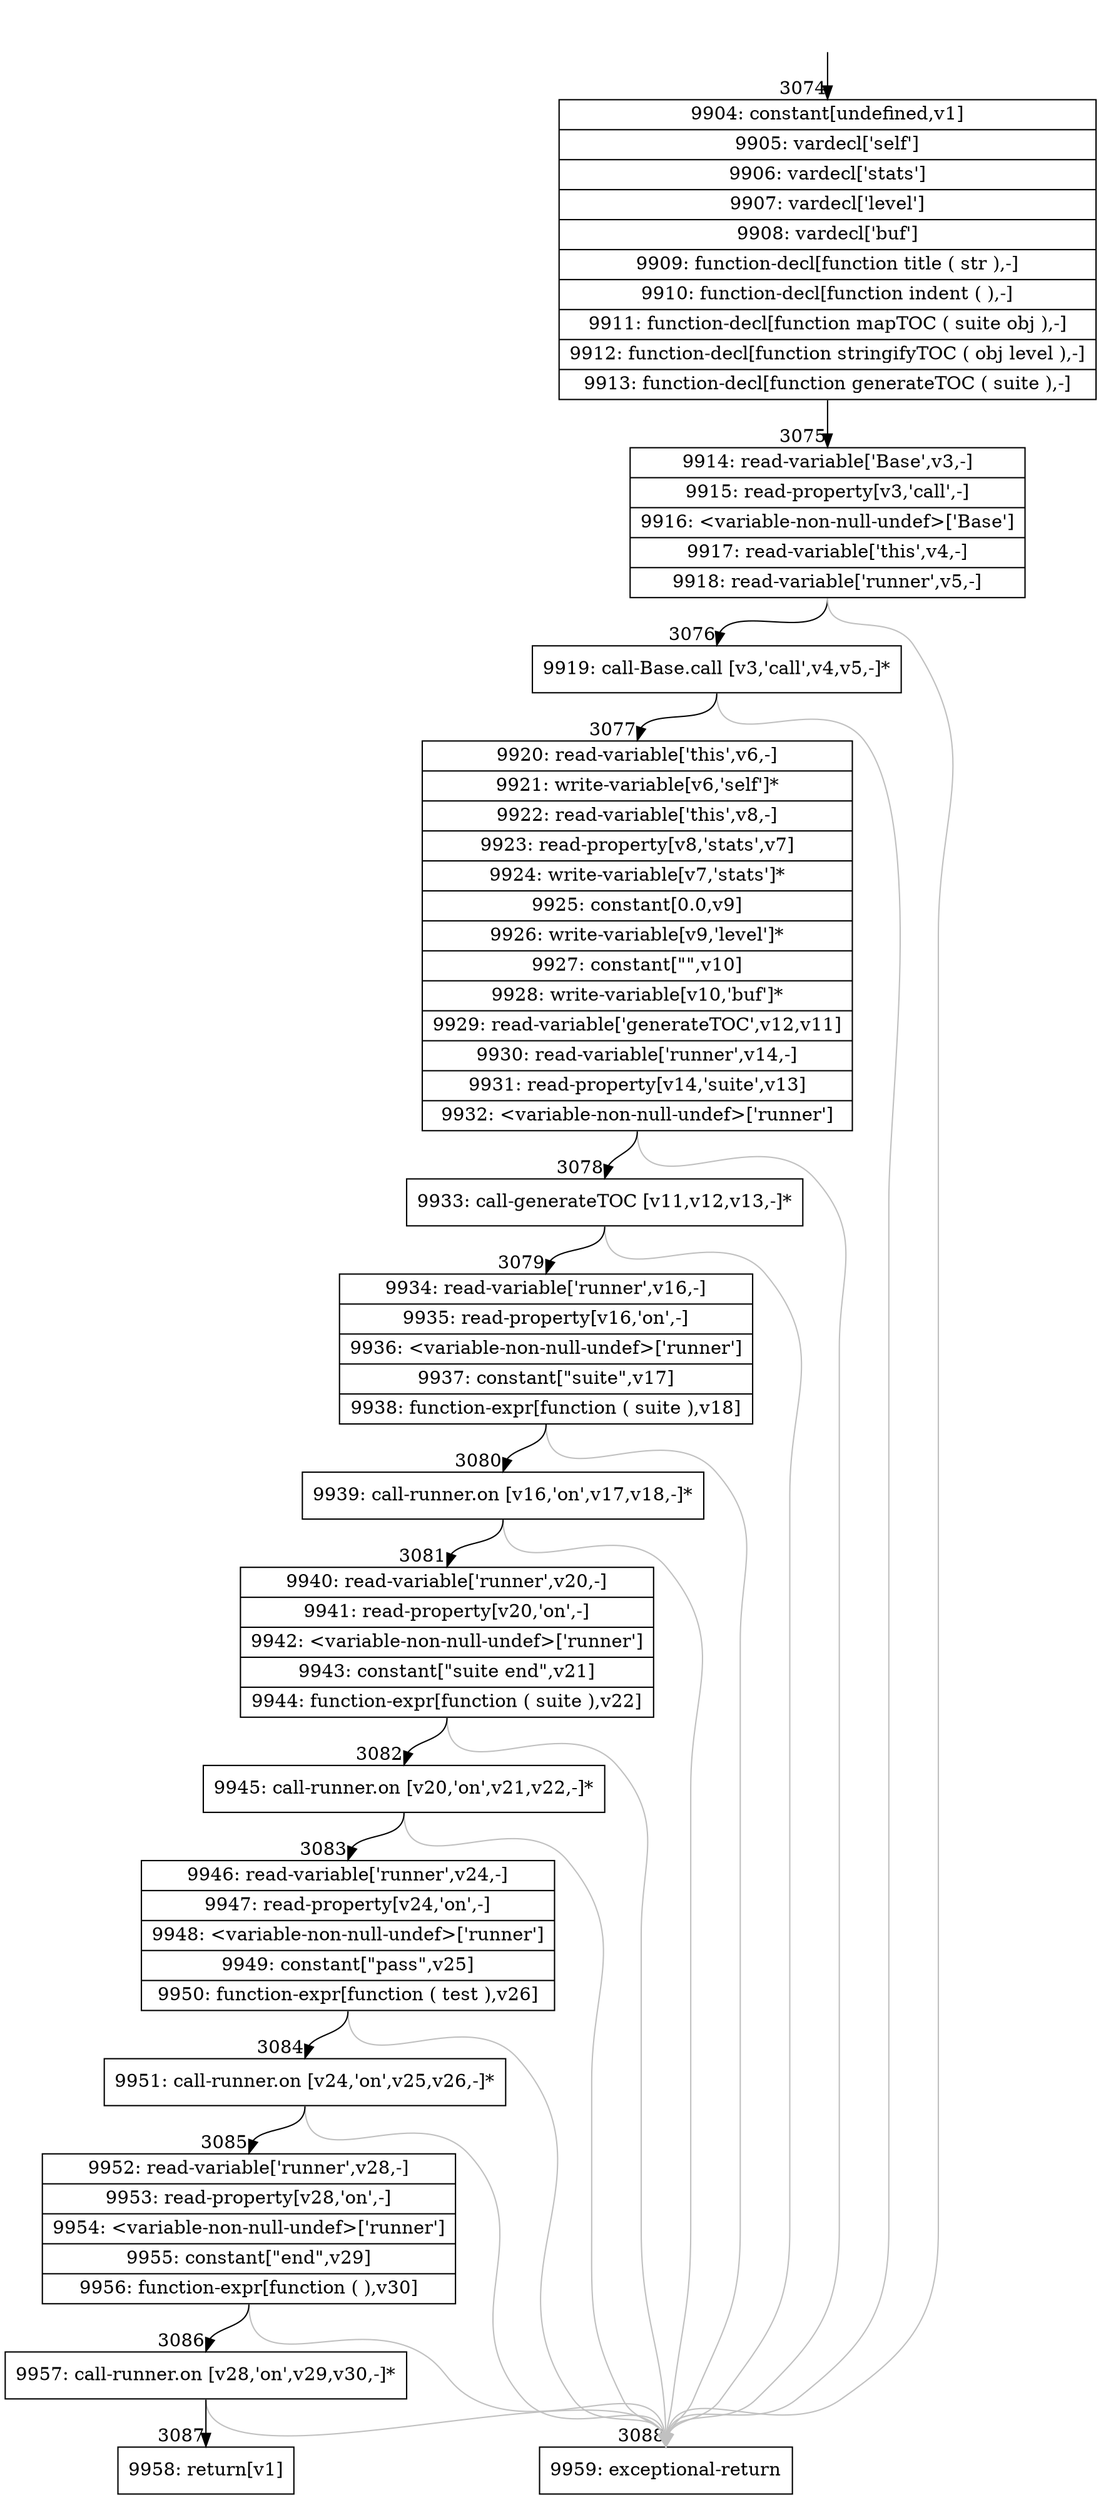 digraph {
rankdir="TD"
BB_entry264[shape=none,label=""];
BB_entry264 -> BB3074 [tailport=s, headport=n, headlabel="    3074"]
BB3074 [shape=record label="{9904: constant[undefined,v1]|9905: vardecl['self']|9906: vardecl['stats']|9907: vardecl['level']|9908: vardecl['buf']|9909: function-decl[function title ( str ),-]|9910: function-decl[function indent ( ),-]|9911: function-decl[function mapTOC ( suite obj ),-]|9912: function-decl[function stringifyTOC ( obj level ),-]|9913: function-decl[function generateTOC ( suite ),-]}" ] 
BB3074 -> BB3075 [tailport=s, headport=n, headlabel="      3075"]
BB3075 [shape=record label="{9914: read-variable['Base',v3,-]|9915: read-property[v3,'call',-]|9916: \<variable-non-null-undef\>['Base']|9917: read-variable['this',v4,-]|9918: read-variable['runner',v5,-]}" ] 
BB3075 -> BB3076 [tailport=s, headport=n, headlabel="      3076"]
BB3075 -> BB3088 [tailport=s, headport=n, color=gray, headlabel="      3088"]
BB3076 [shape=record label="{9919: call-Base.call [v3,'call',v4,v5,-]*}" ] 
BB3076 -> BB3077 [tailport=s, headport=n, headlabel="      3077"]
BB3076 -> BB3088 [tailport=s, headport=n, color=gray]
BB3077 [shape=record label="{9920: read-variable['this',v6,-]|9921: write-variable[v6,'self']*|9922: read-variable['this',v8,-]|9923: read-property[v8,'stats',v7]|9924: write-variable[v7,'stats']*|9925: constant[0.0,v9]|9926: write-variable[v9,'level']*|9927: constant[\"\",v10]|9928: write-variable[v10,'buf']*|9929: read-variable['generateTOC',v12,v11]|9930: read-variable['runner',v14,-]|9931: read-property[v14,'suite',v13]|9932: \<variable-non-null-undef\>['runner']}" ] 
BB3077 -> BB3078 [tailport=s, headport=n, headlabel="      3078"]
BB3077 -> BB3088 [tailport=s, headport=n, color=gray]
BB3078 [shape=record label="{9933: call-generateTOC [v11,v12,v13,-]*}" ] 
BB3078 -> BB3079 [tailport=s, headport=n, headlabel="      3079"]
BB3078 -> BB3088 [tailport=s, headport=n, color=gray]
BB3079 [shape=record label="{9934: read-variable['runner',v16,-]|9935: read-property[v16,'on',-]|9936: \<variable-non-null-undef\>['runner']|9937: constant[\"suite\",v17]|9938: function-expr[function ( suite ),v18]}" ] 
BB3079 -> BB3080 [tailport=s, headport=n, headlabel="      3080"]
BB3079 -> BB3088 [tailport=s, headport=n, color=gray]
BB3080 [shape=record label="{9939: call-runner.on [v16,'on',v17,v18,-]*}" ] 
BB3080 -> BB3081 [tailport=s, headport=n, headlabel="      3081"]
BB3080 -> BB3088 [tailport=s, headport=n, color=gray]
BB3081 [shape=record label="{9940: read-variable['runner',v20,-]|9941: read-property[v20,'on',-]|9942: \<variable-non-null-undef\>['runner']|9943: constant[\"suite end\",v21]|9944: function-expr[function ( suite ),v22]}" ] 
BB3081 -> BB3082 [tailport=s, headport=n, headlabel="      3082"]
BB3081 -> BB3088 [tailport=s, headport=n, color=gray]
BB3082 [shape=record label="{9945: call-runner.on [v20,'on',v21,v22,-]*}" ] 
BB3082 -> BB3083 [tailport=s, headport=n, headlabel="      3083"]
BB3082 -> BB3088 [tailport=s, headport=n, color=gray]
BB3083 [shape=record label="{9946: read-variable['runner',v24,-]|9947: read-property[v24,'on',-]|9948: \<variable-non-null-undef\>['runner']|9949: constant[\"pass\",v25]|9950: function-expr[function ( test ),v26]}" ] 
BB3083 -> BB3084 [tailport=s, headport=n, headlabel="      3084"]
BB3083 -> BB3088 [tailport=s, headport=n, color=gray]
BB3084 [shape=record label="{9951: call-runner.on [v24,'on',v25,v26,-]*}" ] 
BB3084 -> BB3085 [tailport=s, headport=n, headlabel="      3085"]
BB3084 -> BB3088 [tailport=s, headport=n, color=gray]
BB3085 [shape=record label="{9952: read-variable['runner',v28,-]|9953: read-property[v28,'on',-]|9954: \<variable-non-null-undef\>['runner']|9955: constant[\"end\",v29]|9956: function-expr[function ( ),v30]}" ] 
BB3085 -> BB3086 [tailport=s, headport=n, headlabel="      3086"]
BB3085 -> BB3088 [tailport=s, headport=n, color=gray]
BB3086 [shape=record label="{9957: call-runner.on [v28,'on',v29,v30,-]*}" ] 
BB3086 -> BB3087 [tailport=s, headport=n, headlabel="      3087"]
BB3086 -> BB3088 [tailport=s, headport=n, color=gray]
BB3087 [shape=record label="{9958: return[v1]}" ] 
BB3088 [shape=record label="{9959: exceptional-return}" ] 
//#$~ 3550
}
